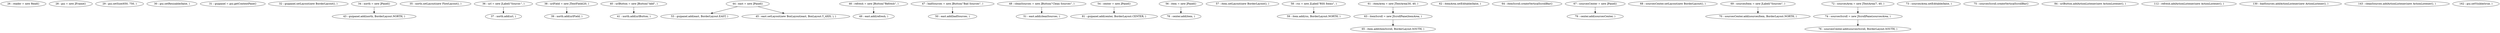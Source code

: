 digraph G {
"26 : reader = new Read()"
"28 : gui = new JFrame()"
"29 : gui.setSize(650, 750, )"
"30 : gui.setResizable(false, )"
"31 : guipanel = gui.getContentPane()"
"32 : guipanel.setLayout(new BorderLayout(), )"
"34 : north = new JPanel()"
"34 : north = new JPanel()" -> "43 : guipanel.add(north, BorderLayout.NORTH, )"
"35 : north.setLayout(new FlowLayout(), )"
"36 : url = new JLabel(\"Source:\", )"
"36 : url = new JLabel(\"Source:\", )" -> "37 : north.add(url, )"
"37 : north.add(url, )"
"38 : urlField = new JTextField(20, )"
"38 : urlField = new JTextField(20, )" -> "39 : north.add(urlField, )"
"39 : north.add(urlField, )"
"40 : urlButton = new JButton(\"Add\", )"
"40 : urlButton = new JButton(\"Add\", )" -> "41 : north.add(urlButton, )"
"41 : north.add(urlButton, )"
"43 : guipanel.add(north, BorderLayout.NORTH, )"
"44 : east = new JPanel()"
"44 : east = new JPanel()" -> "53 : guipanel.add(east, BorderLayout.EAST, )"
"44 : east = new JPanel()" -> "45 : east.setLayout(new BoxLayout(east, BoxLayout.Y_AXIS, ), )"
"45 : east.setLayout(new BoxLayout(east, BoxLayout.Y_AXIS, ), )"
"46 : refresh = new JButton(\"Refresh\", )"
"46 : refresh = new JButton(\"Refresh\", )" -> "49 : east.add(refresh, )"
"47 : badSources = new JButton(\"Bad Sources\", )"
"47 : badSources = new JButton(\"Bad Sources\", )" -> "50 : east.add(badSources, )"
"48 : cleanSources = new JButton(\"Clean Sources\", )"
"48 : cleanSources = new JButton(\"Clean Sources\", )" -> "51 : east.add(cleanSources, )"
"49 : east.add(refresh, )"
"50 : east.add(badSources, )"
"51 : east.add(cleanSources, )"
"53 : guipanel.add(east, BorderLayout.EAST, )"
"54 : center = new JPanel()"
"54 : center = new JPanel()" -> "81 : guipanel.add(center, BorderLayout.CENTER, )"
"56 : item = new JPanel()"
"56 : item = new JPanel()" -> "78 : center.add(item, )"
"57 : item.setLayout(new BorderLayout(), )"
"58 : rss = new JLabel(\"RSS Items\", )"
"58 : rss = new JLabel(\"RSS Items\", )" -> "59 : item.add(rss, BorderLayout.NORTH, )"
"59 : item.add(rss, BorderLayout.NORTH, )"
"61 : itemArea = new JTextArea(30, 40, )"
"61 : itemArea = new JTextArea(30, 40, )" -> "63 : itemScroll = new JScrollPane(itemArea, )"
"62 : itemArea.setEditable(false, )"
"63 : itemScroll = new JScrollPane(itemArea, )"
"63 : itemScroll = new JScrollPane(itemArea, )" -> "65 : item.add(itemScroll, BorderLayout.SOUTH, )"
"64 : itemScroll.createVerticalScrollBar()"
"65 : item.add(itemScroll, BorderLayout.SOUTH, )"
"67 : sourcesCenter = new JPanel()"
"67 : sourcesCenter = new JPanel()" -> "79 : center.add(sourcesCenter, )"
"68 : sourcesCenter.setLayout(new BorderLayout(), )"
"69 : sourcesItem = new JLabel(\"Sources\", )"
"69 : sourcesItem = new JLabel(\"Sources\", )" -> "70 : sourcesCenter.add(sourcesItem, BorderLayout.NORTH, )"
"70 : sourcesCenter.add(sourcesItem, BorderLayout.NORTH, )"
"72 : sourcesArea = new JTextArea(7, 40, )"
"72 : sourcesArea = new JTextArea(7, 40, )" -> "74 : sourcesScroll = new JScrollPane(sourcesArea, )"
"73 : sourcesArea.setEditable(false, )"
"74 : sourcesScroll = new JScrollPane(sourcesArea, )"
"74 : sourcesScroll = new JScrollPane(sourcesArea, )" -> "76 : sourcesCenter.add(sourcesScroll, BorderLayout.SOUTH, )"
"75 : sourcesScroll.createVerticalScrollBar()"
"76 : sourcesCenter.add(sourcesScroll, BorderLayout.SOUTH, )"
"78 : center.add(item, )"
"79 : center.add(sourcesCenter, )"
"81 : guipanel.add(center, BorderLayout.CENTER, )"
"84 : urlButton.addActionListener(new ActionListener(), )"
"112 : refresh.addActionListener(new ActionListener(), )"
"130 : badSources.addActionListener(new ActionListener(), )"
"143 : cleanSources.addActionListener(new ActionListener(), )"
"162 : gui.setVisible(true, )"
}